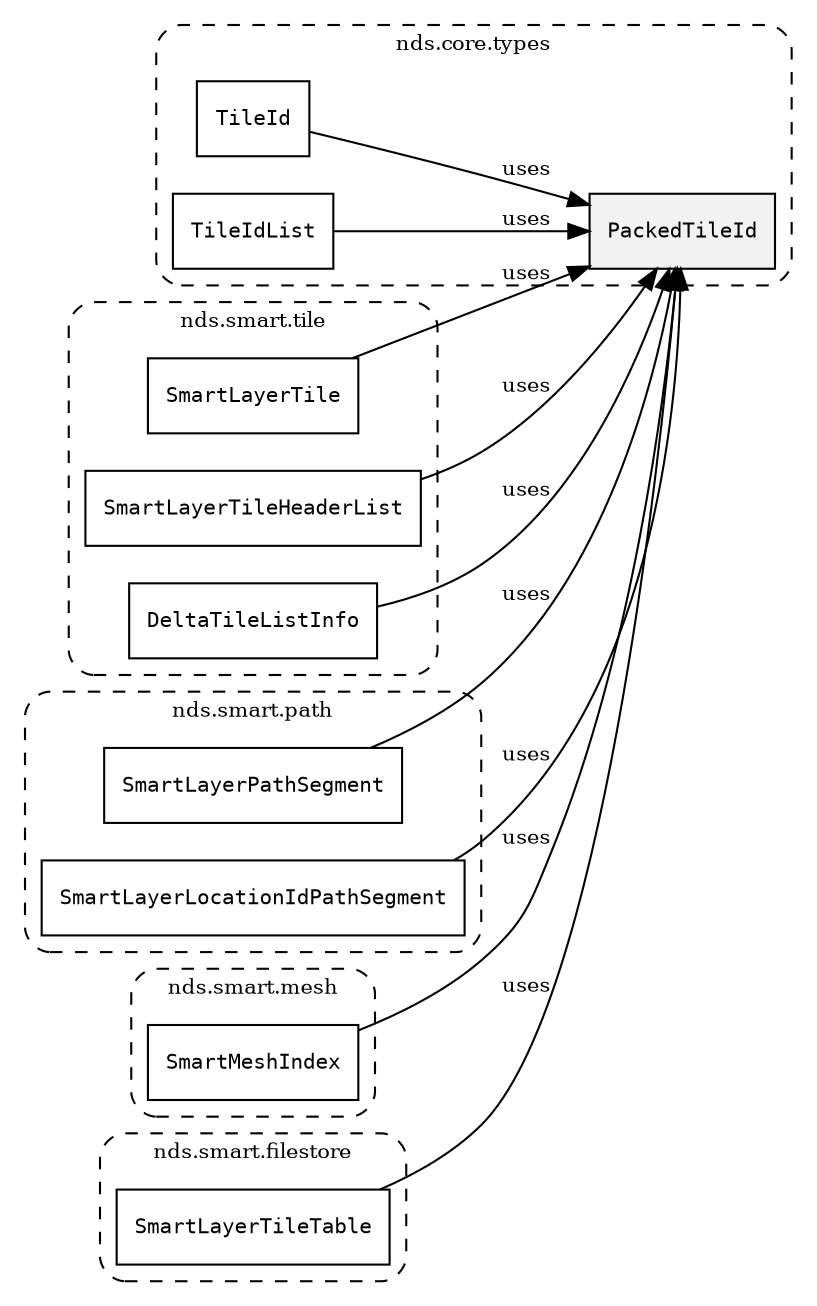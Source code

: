 /**
 * This dot file creates symbol collaboration diagram for PackedTileId.
 */
digraph ZSERIO
{
    node [shape=box, fontsize=10];
    rankdir="LR";
    fontsize=10;
    tooltip="PackedTileId collaboration diagram";

    subgraph "cluster_nds.core.types"
    {
        style="dashed, rounded";
        label="nds.core.types";
        tooltip="Package nds.core.types";
        href="../../../content/packages/nds.core.types.html#Package-nds-core-types";
        target="_parent";

        "PackedTileId" [style="filled", fillcolor="#0000000D", target="_parent", label=<<font face="monospace"><table align="center" border="0" cellspacing="0" cellpadding="0"><tr><td href="../../../content/packages/nds.core.types.html#Subtype-PackedTileId" title="Subtype defined in nds.core.types">PackedTileId</td></tr></table></font>>];
        "TileId" [target="_parent", label=<<font face="monospace"><table align="center" border="0" cellspacing="0" cellpadding="0"><tr><td href="../../../content/packages/nds.core.types.html#Structure-TileId" title="Structure defined in nds.core.types">TileId</td></tr></table></font>>];
        "TileIdList" [target="_parent", label=<<font face="monospace"><table align="center" border="0" cellspacing="0" cellpadding="0"><tr><td href="../../../content/packages/nds.core.types.html#Structure-TileIdList" title="Structure defined in nds.core.types">TileIdList</td></tr></table></font>>];
    }

    subgraph "cluster_nds.smart.tile"
    {
        style="dashed, rounded";
        label="nds.smart.tile";
        tooltip="Package nds.smart.tile";
        href="../../../content/packages/nds.smart.tile.html#Package-nds-smart-tile";
        target="_parent";

        "SmartLayerTile" [target="_parent", label=<<font face="monospace"><table align="center" border="0" cellspacing="0" cellpadding="0"><tr><td href="../../../content/packages/nds.smart.tile.html#Structure-SmartLayerTile" title="Structure defined in nds.smart.tile">SmartLayerTile</td></tr></table></font>>];
        "SmartLayerTileHeaderList" [target="_parent", label=<<font face="monospace"><table align="center" border="0" cellspacing="0" cellpadding="0"><tr><td href="../../../content/packages/nds.smart.tile.html#Structure-SmartLayerTileHeaderList" title="Structure defined in nds.smart.tile">SmartLayerTileHeaderList</td></tr></table></font>>];
        "DeltaTileListInfo" [target="_parent", label=<<font face="monospace"><table align="center" border="0" cellspacing="0" cellpadding="0"><tr><td href="../../../content/packages/nds.smart.tile.html#Structure-DeltaTileListInfo" title="Structure defined in nds.smart.tile">DeltaTileListInfo</td></tr></table></font>>];
    }

    subgraph "cluster_nds.smart.path"
    {
        style="dashed, rounded";
        label="nds.smart.path";
        tooltip="Package nds.smart.path";
        href="../../../content/packages/nds.smart.path.html#Package-nds-smart-path";
        target="_parent";

        "SmartLayerPathSegment" [target="_parent", label=<<font face="monospace"><table align="center" border="0" cellspacing="0" cellpadding="0"><tr><td href="../../../content/packages/nds.smart.path.html#Structure-SmartLayerPathSegment" title="Structure defined in nds.smart.path">SmartLayerPathSegment</td></tr></table></font>>];
        "SmartLayerLocationIdPathSegment" [target="_parent", label=<<font face="monospace"><table align="center" border="0" cellspacing="0" cellpadding="0"><tr><td href="../../../content/packages/nds.smart.path.html#Structure-SmartLayerLocationIdPathSegment" title="Structure defined in nds.smart.path">SmartLayerLocationIdPathSegment</td></tr></table></font>>];
    }

    subgraph "cluster_nds.smart.mesh"
    {
        style="dashed, rounded";
        label="nds.smart.mesh";
        tooltip="Package nds.smart.mesh";
        href="../../../content/packages/nds.smart.mesh.html#Package-nds-smart-mesh";
        target="_parent";

        "SmartMeshIndex" [target="_parent", label=<<font face="monospace"><table align="center" border="0" cellspacing="0" cellpadding="0"><tr><td href="../../../content/packages/nds.smart.mesh.html#Structure-SmartMeshIndex" title="Structure defined in nds.smart.mesh">SmartMeshIndex</td></tr></table></font>>];
    }

    subgraph "cluster_nds.smart.filestore"
    {
        style="dashed, rounded";
        label="nds.smart.filestore";
        tooltip="Package nds.smart.filestore";
        href="../../../content/packages/nds.smart.filestore.html#Package-nds-smart-filestore";
        target="_parent";

        "SmartLayerTileTable" [target="_parent", label=<<font face="monospace"><table align="center" border="0" cellspacing="0" cellpadding="0"><tr><td href="../../../content/packages/nds.smart.filestore.html#SqlTable-SmartLayerTileTable" title="SqlTable defined in nds.smart.filestore">SmartLayerTileTable</td></tr></table></font>>];
    }

    "TileId" -> "PackedTileId" [label="uses", fontsize=10];
    "TileIdList" -> "PackedTileId" [label="uses", fontsize=10];
    "SmartLayerTile" -> "PackedTileId" [label="uses", fontsize=10];
    "SmartLayerTileHeaderList" -> "PackedTileId" [label="uses", fontsize=10];
    "DeltaTileListInfo" -> "PackedTileId" [label="uses", fontsize=10];
    "SmartLayerPathSegment" -> "PackedTileId" [label="uses", fontsize=10];
    "SmartLayerLocationIdPathSegment" -> "PackedTileId" [label="uses", fontsize=10];
    "SmartMeshIndex" -> "PackedTileId" [label="uses", fontsize=10];
    "SmartLayerTileTable" -> "PackedTileId" [label="uses", fontsize=10];
}
